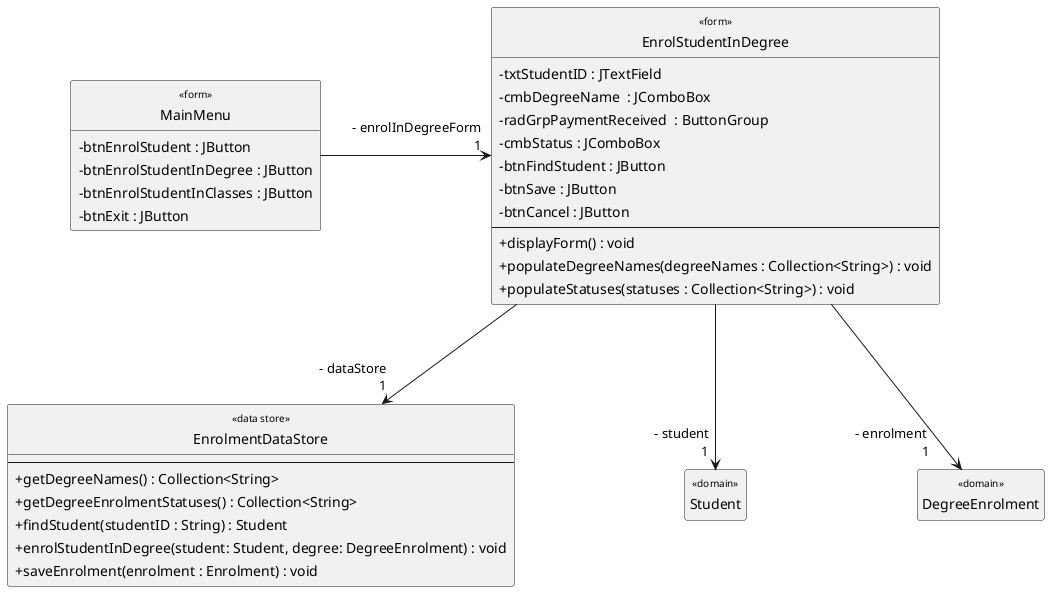 @startuml

' ======= Style / Layout Tweaks =======

hide empty members

skinparam {
  Style StrictUML
  Padding 2
  RoundCorner 5
  ClassAttributeIconSize 0
  ClassStereotypeFont {
    Size 10
    Style plain
  }
  RankSep 100
  NodeSep 170
}

' ======= Classes =======

class "MainMenu" as menu <<form>> {
 -btnEnrolStudent : JButton
 -btnEnrolStudentInDegree : JButton
 -btnEnrolStudentInClasses : JButton
 -btnExit : JButton
}

class "EnrolStudentInDegree" as enrol <<form>> {
  - txtStudentID : JTextField
  - cmbDegreeName  : JComboBox
  - radGrpPaymentReceived  : ButtonGroup
  - cmbStatus : JComboBox
  - btnFindStudent : JButton
  - btnSave : JButton
  - btnCancel : JButton
--
  + displayForm() : void
  + populateDegreeNames(degreeNames : Collection<String>) : void
  + populateStatuses(statuses : Collection<String>) : void
}

class "EnrolmentDataStore" as enromentdata <<data store>> {
--
  + getDegreeNames() : Collection<String>
  + getDegreeEnrolmentStatuses() : Collection<String>
  + findStudent(studentID : String) : Student
  + enrolStudentInDegree(student: Student, degree: DegreeEnrolment) : void
  + saveEnrolment(enrolment : Enrolment) : void
}

class "Student" as student <<domain>>
class "DegreeEnrolment" as degreeEnrolment <<domain>>

' ======= Relationships =======

menu -> "- enrolInDegreeForm\r1" enrol
enrol --> "- student\r1" student
enrol --> "- dataStore\r1" enromentdata
enrol --> "- enrolment      \r1     " degreeEnrolment

@enduml
